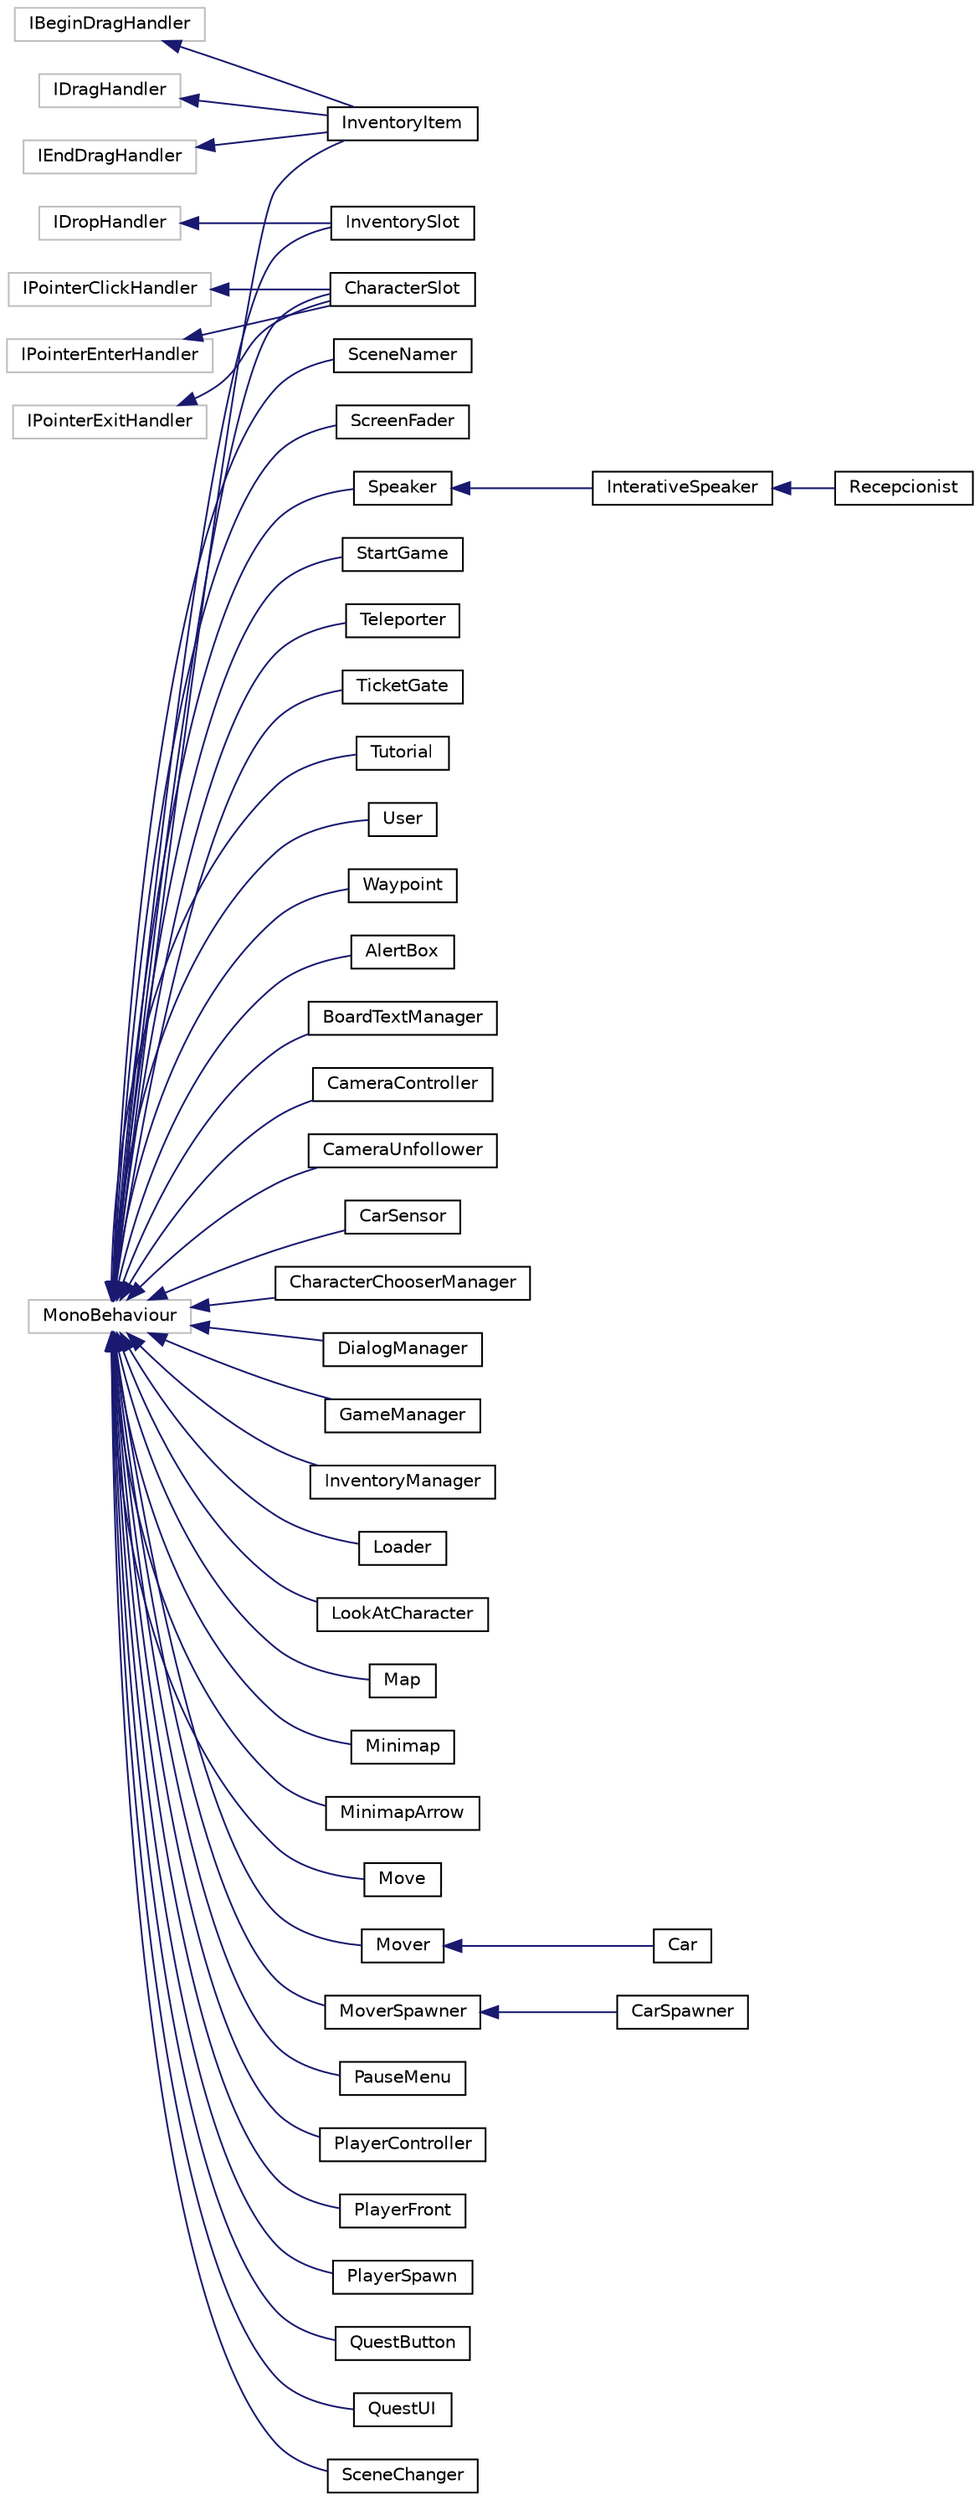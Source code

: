 digraph "Graphical Class Hierarchy"
{
  edge [fontname="Helvetica",fontsize="10",labelfontname="Helvetica",labelfontsize="10"];
  node [fontname="Helvetica",fontsize="10",shape=record];
  rankdir="LR";
  Node1 [label="IBeginDragHandler",height=0.2,width=0.4,color="grey75", fillcolor="white", style="filled"];
  Node1 -> Node2 [dir="back",color="midnightblue",fontsize="10",style="solid",fontname="Helvetica"];
  Node2 [label="InventoryItem",height=0.2,width=0.4,color="black", fillcolor="white", style="filled",URL="$class_inventory_item.html"];
  Node3 [label="IDragHandler",height=0.2,width=0.4,color="grey75", fillcolor="white", style="filled"];
  Node3 -> Node2 [dir="back",color="midnightblue",fontsize="10",style="solid",fontname="Helvetica"];
  Node4 [label="IDropHandler",height=0.2,width=0.4,color="grey75", fillcolor="white", style="filled"];
  Node4 -> Node5 [dir="back",color="midnightblue",fontsize="10",style="solid",fontname="Helvetica"];
  Node5 [label="InventorySlot",height=0.2,width=0.4,color="black", fillcolor="white", style="filled",URL="$class_inventory_slot.html"];
  Node6 [label="IEndDragHandler",height=0.2,width=0.4,color="grey75", fillcolor="white", style="filled"];
  Node6 -> Node2 [dir="back",color="midnightblue",fontsize="10",style="solid",fontname="Helvetica"];
  Node7 [label="IPointerClickHandler",height=0.2,width=0.4,color="grey75", fillcolor="white", style="filled"];
  Node7 -> Node8 [dir="back",color="midnightblue",fontsize="10",style="solid",fontname="Helvetica"];
  Node8 [label="CharacterSlot",height=0.2,width=0.4,color="black", fillcolor="white", style="filled",URL="$class_character_slot.html"];
  Node9 [label="IPointerEnterHandler",height=0.2,width=0.4,color="grey75", fillcolor="white", style="filled"];
  Node9 -> Node8 [dir="back",color="midnightblue",fontsize="10",style="solid",fontname="Helvetica"];
  Node10 [label="IPointerExitHandler",height=0.2,width=0.4,color="grey75", fillcolor="white", style="filled"];
  Node10 -> Node8 [dir="back",color="midnightblue",fontsize="10",style="solid",fontname="Helvetica"];
  Node11 [label="MonoBehaviour",height=0.2,width=0.4,color="grey75", fillcolor="white", style="filled"];
  Node11 -> Node12 [dir="back",color="midnightblue",fontsize="10",style="solid",fontname="Helvetica"];
  Node12 [label="AlertBox",height=0.2,width=0.4,color="black", fillcolor="white", style="filled",URL="$class_alert_box.html",tooltip="Developed by: Peão(rngs); Generic Alert box. This class has the porpuse to be invoke anywhere in the ..."];
  Node11 -> Node13 [dir="back",color="midnightblue",fontsize="10",style="solid",fontname="Helvetica"];
  Node13 [label="BoardTextManager",height=0.2,width=0.4,color="black", fillcolor="white", style="filled",URL="$class_board_text_manager.html"];
  Node11 -> Node14 [dir="back",color="midnightblue",fontsize="10",style="solid",fontname="Helvetica"];
  Node14 [label="CameraController",height=0.2,width=0.4,color="black", fillcolor="white", style="filled",URL="$class_camera_controller.html"];
  Node11 -> Node15 [dir="back",color="midnightblue",fontsize="10",style="solid",fontname="Helvetica"];
  Node15 [label="CameraUnfollower",height=0.2,width=0.4,color="black", fillcolor="white", style="filled",URL="$class_camera_unfollower.html"];
  Node11 -> Node16 [dir="back",color="midnightblue",fontsize="10",style="solid",fontname="Helvetica"];
  Node16 [label="CarSensor",height=0.2,width=0.4,color="black", fillcolor="white", style="filled",URL="$class_car_sensor.html"];
  Node11 -> Node17 [dir="back",color="midnightblue",fontsize="10",style="solid",fontname="Helvetica"];
  Node17 [label="CharacterChooserManager",height=0.2,width=0.4,color="black", fillcolor="white", style="filled",URL="$class_character_chooser_manager.html"];
  Node11 -> Node8 [dir="back",color="midnightblue",fontsize="10",style="solid",fontname="Helvetica"];
  Node11 -> Node18 [dir="back",color="midnightblue",fontsize="10",style="solid",fontname="Helvetica"];
  Node18 [label="DialogManager",height=0.2,width=0.4,color="black", fillcolor="white", style="filled",URL="$class_dialog_manager.html"];
  Node11 -> Node19 [dir="back",color="midnightblue",fontsize="10",style="solid",fontname="Helvetica"];
  Node19 [label="GameManager",height=0.2,width=0.4,color="black", fillcolor="white", style="filled",URL="$class_game_manager.html"];
  Node11 -> Node2 [dir="back",color="midnightblue",fontsize="10",style="solid",fontname="Helvetica"];
  Node11 -> Node20 [dir="back",color="midnightblue",fontsize="10",style="solid",fontname="Helvetica"];
  Node20 [label="InventoryManager",height=0.2,width=0.4,color="black", fillcolor="white", style="filled",URL="$class_inventory_manager.html"];
  Node11 -> Node5 [dir="back",color="midnightblue",fontsize="10",style="solid",fontname="Helvetica"];
  Node11 -> Node21 [dir="back",color="midnightblue",fontsize="10",style="solid",fontname="Helvetica"];
  Node21 [label="Loader",height=0.2,width=0.4,color="black", fillcolor="white", style="filled",URL="$class_loader.html",tooltip="Developed by: Higor (hcmb) Instantiates the singletons in scene. Must be attached to main camera..."];
  Node11 -> Node22 [dir="back",color="midnightblue",fontsize="10",style="solid",fontname="Helvetica"];
  Node22 [label="LookAtCharacter",height=0.2,width=0.4,color="black", fillcolor="white", style="filled",URL="$class_look_at_character.html"];
  Node11 -> Node23 [dir="back",color="midnightblue",fontsize="10",style="solid",fontname="Helvetica"];
  Node23 [label="Map",height=0.2,width=0.4,color="black", fillcolor="white", style="filled",URL="$class_map.html",tooltip="The Global Map instanced classe Developed by: Higor (hcmb) "];
  Node11 -> Node24 [dir="back",color="midnightblue",fontsize="10",style="solid",fontname="Helvetica"];
  Node24 [label="Minimap",height=0.2,width=0.4,color="black", fillcolor="white", style="filled",URL="$class_minimap.html",tooltip="The minimap class Developed by: Higor (hcmb) "];
  Node11 -> Node25 [dir="back",color="midnightblue",fontsize="10",style="solid",fontname="Helvetica"];
  Node25 [label="MinimapArrow",height=0.2,width=0.4,color="black", fillcolor="white", style="filled",URL="$class_minimap_arrow.html"];
  Node11 -> Node26 [dir="back",color="midnightblue",fontsize="10",style="solid",fontname="Helvetica"];
  Node26 [label="Move",height=0.2,width=0.4,color="black", fillcolor="white", style="filled",URL="$class_move.html"];
  Node11 -> Node27 [dir="back",color="midnightblue",fontsize="10",style="solid",fontname="Helvetica"];
  Node27 [label="Mover",height=0.2,width=0.4,color="black", fillcolor="white", style="filled",URL="$class_mover.html"];
  Node27 -> Node28 [dir="back",color="midnightblue",fontsize="10",style="solid",fontname="Helvetica"];
  Node28 [label="Car",height=0.2,width=0.4,color="black", fillcolor="white", style="filled",URL="$class_car.html"];
  Node11 -> Node29 [dir="back",color="midnightblue",fontsize="10",style="solid",fontname="Helvetica"];
  Node29 [label="MoverSpawner",height=0.2,width=0.4,color="black", fillcolor="white", style="filled",URL="$class_mover_spawner.html"];
  Node29 -> Node30 [dir="back",color="midnightblue",fontsize="10",style="solid",fontname="Helvetica"];
  Node30 [label="CarSpawner",height=0.2,width=0.4,color="black", fillcolor="white", style="filled",URL="$class_car_spawner.html"];
  Node11 -> Node31 [dir="back",color="midnightblue",fontsize="10",style="solid",fontname="Helvetica"];
  Node31 [label="PauseMenu",height=0.2,width=0.4,color="black", fillcolor="white", style="filled",URL="$class_pause_menu.html"];
  Node11 -> Node32 [dir="back",color="midnightblue",fontsize="10",style="solid",fontname="Helvetica"];
  Node32 [label="PlayerController",height=0.2,width=0.4,color="black", fillcolor="white", style="filled",URL="$class_player_controller.html",tooltip="Developed by: Higor (hcmb) This class is responsible for moving the player and controlling it&#39;s anima..."];
  Node11 -> Node33 [dir="back",color="midnightblue",fontsize="10",style="solid",fontname="Helvetica"];
  Node33 [label="PlayerFront",height=0.2,width=0.4,color="black", fillcolor="white", style="filled",URL="$class_player_front.html"];
  Node11 -> Node34 [dir="back",color="midnightblue",fontsize="10",style="solid",fontname="Helvetica"];
  Node34 [label="PlayerSpawn",height=0.2,width=0.4,color="black", fillcolor="white", style="filled",URL="$class_player_spawn.html"];
  Node11 -> Node35 [dir="back",color="midnightblue",fontsize="10",style="solid",fontname="Helvetica"];
  Node35 [label="QuestButton",height=0.2,width=0.4,color="black", fillcolor="white", style="filled",URL="$class_quest_button.html"];
  Node11 -> Node36 [dir="back",color="midnightblue",fontsize="10",style="solid",fontname="Helvetica"];
  Node36 [label="QuestUI",height=0.2,width=0.4,color="black", fillcolor="white", style="filled",URL="$class_quest_u_i.html",tooltip="Developed by: Higor (hcmb) Controls all the logic behind the Quest interface. Stores a list of quests..."];
  Node11 -> Node37 [dir="back",color="midnightblue",fontsize="10",style="solid",fontname="Helvetica"];
  Node37 [label="SceneChanger",height=0.2,width=0.4,color="black", fillcolor="white", style="filled",URL="$class_scene_changer.html"];
  Node11 -> Node38 [dir="back",color="midnightblue",fontsize="10",style="solid",fontname="Helvetica"];
  Node38 [label="SceneNamer",height=0.2,width=0.4,color="black", fillcolor="white", style="filled",URL="$class_scene_namer.html",tooltip="Developed by: Higor (hcmb) Contains dictionaries for parsing scene names from unity format to UI disp..."];
  Node11 -> Node39 [dir="back",color="midnightblue",fontsize="10",style="solid",fontname="Helvetica"];
  Node39 [label="ScreenFader",height=0.2,width=0.4,color="black", fillcolor="white", style="filled",URL="$class_screen_fader.html",tooltip="Developed by: Higor (hcmb) ScreenFader can be used for fading the screen in/out whenever needed..."];
  Node11 -> Node40 [dir="back",color="midnightblue",fontsize="10",style="solid",fontname="Helvetica"];
  Node40 [label="Speaker",height=0.2,width=0.4,color="black", fillcolor="white", style="filled",URL="$class_speaker.html",tooltip="Developed by: Higor (hcmb) Speaker is an abstract class wich contains only a list of dialog trees tha..."];
  Node40 -> Node41 [dir="back",color="midnightblue",fontsize="10",style="solid",fontname="Helvetica"];
  Node41 [label="InterativeSpeaker",height=0.2,width=0.4,color="black", fillcolor="white", style="filled",URL="$class_interative_speaker.html",tooltip="Developed by: Higor (hcmb) An InterativeSpeaker is a Speaker that starts the dialog when the player p..."];
  Node41 -> Node42 [dir="back",color="midnightblue",fontsize="10",style="solid",fontname="Helvetica"];
  Node42 [label="Recepcionist",height=0.2,width=0.4,color="black", fillcolor="white", style="filled",URL="$class_recepcionist.html"];
  Node11 -> Node43 [dir="back",color="midnightblue",fontsize="10",style="solid",fontname="Helvetica"];
  Node43 [label="StartGame",height=0.2,width=0.4,color="black", fillcolor="white", style="filled",URL="$class_start_game.html"];
  Node11 -> Node44 [dir="back",color="midnightblue",fontsize="10",style="solid",fontname="Helvetica"];
  Node44 [label="Teleporter",height=0.2,width=0.4,color="black", fillcolor="white", style="filled",URL="$class_teleporter.html",tooltip="Developed by: Higor (hcmb) Telepor "];
  Node11 -> Node45 [dir="back",color="midnightblue",fontsize="10",style="solid",fontname="Helvetica"];
  Node45 [label="TicketGate",height=0.2,width=0.4,color="black", fillcolor="white", style="filled",URL="$class_ticket_gate.html",tooltip="Developed by: Higor (hcmb) A TicketGate can transport characters "];
  Node11 -> Node46 [dir="back",color="midnightblue",fontsize="10",style="solid",fontname="Helvetica"];
  Node46 [label="Tutorial",height=0.2,width=0.4,color="black", fillcolor="white", style="filled",URL="$class_tutorial.html",tooltip="Developed by: Peão(rngs); Class that holds the iteration and properties of the Game Tutorial..."];
  Node11 -> Node47 [dir="back",color="midnightblue",fontsize="10",style="solid",fontname="Helvetica"];
  Node47 [label="User",height=0.2,width=0.4,color="black", fillcolor="white", style="filled",URL="$class_user.html"];
  Node11 -> Node48 [dir="back",color="midnightblue",fontsize="10",style="solid",fontname="Helvetica"];
  Node48 [label="Waypoint",height=0.2,width=0.4,color="black", fillcolor="white", style="filled",URL="$class_waypoint.html"];
}
